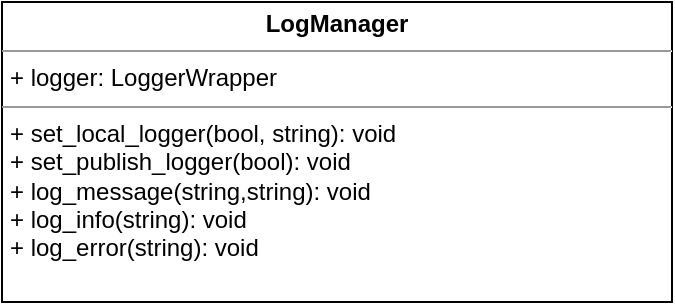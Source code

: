 <mxfile version="10.8.0" type="device"><diagram id="IeAKVo4o-LltC9GbBdRN" name="Page-1"><mxGraphModel dx="1327" dy="778" grid="1" gridSize="10" guides="1" tooltips="1" connect="1" arrows="1" fold="1" page="1" pageScale="1" pageWidth="850" pageHeight="1100" math="0" shadow="0"><root><mxCell id="0"/><mxCell id="1" parent="0"/><mxCell id="M34CBCz3Ufru5Z2MhMRm-1" value="&lt;p style=&quot;margin: 0px ; margin-top: 4px ; text-align: center&quot;&gt;&lt;b&gt;LogManager&lt;/b&gt;&lt;/p&gt;&lt;hr size=&quot;1&quot;&gt;&lt;p style=&quot;margin: 0px ; margin-left: 4px&quot;&gt;+ logger: LoggerWrapper&lt;/p&gt;&lt;hr size=&quot;1&quot;&gt;&lt;p style=&quot;margin: 0px ; margin-left: 4px&quot;&gt;+ set_local_logger(bool, string): void&lt;/p&gt;&lt;p style=&quot;margin: 0px ; margin-left: 4px&quot;&gt;+ set_publish_logger(bool): void&lt;/p&gt;&lt;p style=&quot;margin: 0px ; margin-left: 4px&quot;&gt;+ log_message(string,string): void&lt;/p&gt;&lt;p style=&quot;margin: 0px ; margin-left: 4px&quot;&gt;+ log_info(string): void&lt;/p&gt;&lt;p style=&quot;margin: 0px ; margin-left: 4px&quot;&gt;+ log_error(string): void&lt;/p&gt;" style="verticalAlign=top;align=left;overflow=fill;fontSize=12;fontFamily=Helvetica;html=1;" parent="1" vertex="1"><mxGeometry x="190" y="90" width="335" height="150" as="geometry"/></mxCell></root></mxGraphModel></diagram></mxfile>